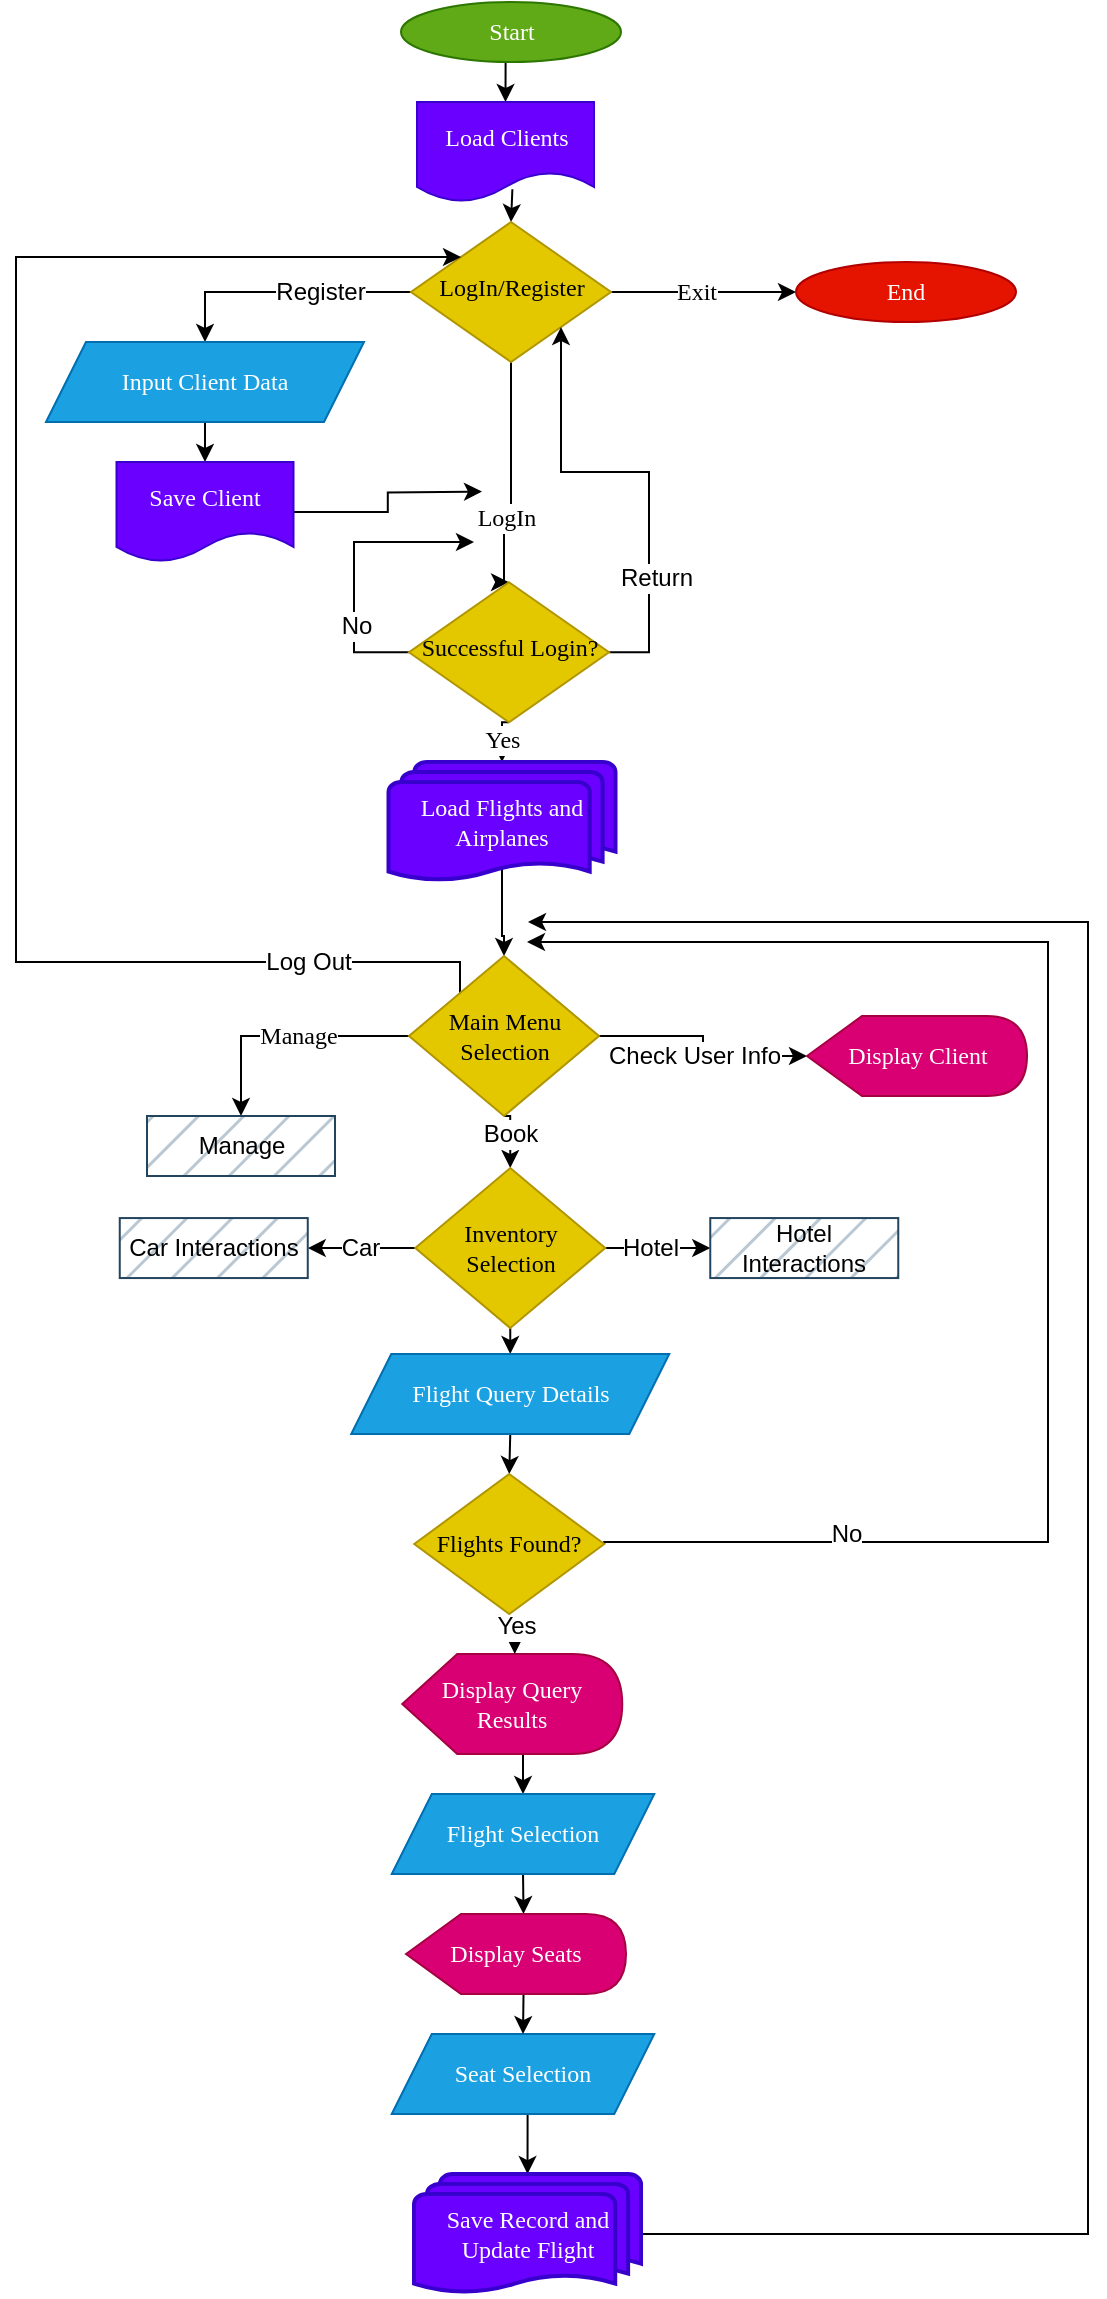 <mxfile version="20.8.23" type="github">
  <diagram id="C5RBs43oDa-KdzZeNtuy" name="Page-1">
    <mxGraphModel dx="1434" dy="687" grid="1" gridSize="10" guides="1" tooltips="1" connect="1" arrows="1" fold="1" page="1" pageScale="1" pageWidth="827" pageHeight="1169" math="0" shadow="0">
      <root>
        <mxCell id="WIyWlLk6GJQsqaUBKTNV-0" />
        <mxCell id="WIyWlLk6GJQsqaUBKTNV-1" parent="WIyWlLk6GJQsqaUBKTNV-0" />
        <mxCell id="hAIs70wJJehLwJ7YlZDq-42" style="edgeStyle=orthogonalEdgeStyle;rounded=0;orthogonalLoop=1;jettySize=auto;html=1;exitX=0;exitY=0.5;exitDx=0;exitDy=0;entryX=0.5;entryY=0;entryDx=0;entryDy=0;fontSize=12;fontFamily=Verdana;" edge="1" parent="WIyWlLk6GJQsqaUBKTNV-1" source="hAIs70wJJehLwJ7YlZDq-48" target="hAIs70wJJehLwJ7YlZDq-96">
          <mxGeometry relative="1" as="geometry">
            <mxPoint x="270" y="194" as="targetPoint" />
          </mxGeometry>
        </mxCell>
        <mxCell id="hAIs70wJJehLwJ7YlZDq-95" value="Register" style="edgeLabel;html=1;align=center;verticalAlign=middle;resizable=0;points=[];fontSize=12;" vertex="1" connectable="0" parent="hAIs70wJJehLwJ7YlZDq-42">
          <mxGeometry x="0.007" y="2" relative="1" as="geometry">
            <mxPoint x="19" y="-2" as="offset" />
          </mxGeometry>
        </mxCell>
        <mxCell id="hAIs70wJJehLwJ7YlZDq-44" style="edgeStyle=orthogonalEdgeStyle;rounded=0;orthogonalLoop=1;jettySize=auto;html=1;exitX=1;exitY=0.5;exitDx=0;exitDy=0;entryX=0;entryY=0.5;entryDx=0;entryDy=0;fontSize=12;fontFamily=Verdana;" edge="1" parent="WIyWlLk6GJQsqaUBKTNV-1" source="hAIs70wJJehLwJ7YlZDq-48" target="hAIs70wJJehLwJ7YlZDq-54">
          <mxGeometry relative="1" as="geometry">
            <Array as="points">
              <mxPoint x="500" y="159" />
              <mxPoint x="500" y="159" />
            </Array>
          </mxGeometry>
        </mxCell>
        <mxCell id="hAIs70wJJehLwJ7YlZDq-45" value="Exit" style="edgeLabel;html=1;align=center;verticalAlign=middle;resizable=0;points=[];fontSize=12;fontFamily=Verdana;" vertex="1" connectable="0" parent="hAIs70wJJehLwJ7YlZDq-44">
          <mxGeometry x="0.283" y="3" relative="1" as="geometry">
            <mxPoint x="-17" y="3" as="offset" />
          </mxGeometry>
        </mxCell>
        <mxCell id="hAIs70wJJehLwJ7YlZDq-46" style="edgeStyle=orthogonalEdgeStyle;rounded=0;orthogonalLoop=1;jettySize=auto;html=1;exitX=0.5;exitY=1;exitDx=0;exitDy=0;entryX=0.5;entryY=0;entryDx=0;entryDy=0;fontSize=12;fontFamily=Verdana;" edge="1" parent="WIyWlLk6GJQsqaUBKTNV-1" source="hAIs70wJJehLwJ7YlZDq-48" target="hAIs70wJJehLwJ7YlZDq-62">
          <mxGeometry relative="1" as="geometry">
            <Array as="points">
              <mxPoint x="388" y="274" />
              <mxPoint x="384" y="274" />
              <mxPoint x="384" y="304" />
            </Array>
          </mxGeometry>
        </mxCell>
        <mxCell id="hAIs70wJJehLwJ7YlZDq-47" value="LogIn" style="edgeLabel;html=1;align=center;verticalAlign=middle;resizable=0;points=[];fontSize=12;fontFamily=Verdana;" vertex="1" connectable="0" parent="hAIs70wJJehLwJ7YlZDq-46">
          <mxGeometry x="0.25" y="-4" relative="1" as="geometry">
            <mxPoint x="1" y="5" as="offset" />
          </mxGeometry>
        </mxCell>
        <mxCell id="hAIs70wJJehLwJ7YlZDq-90" style="edgeStyle=orthogonalEdgeStyle;rounded=0;orthogonalLoop=1;jettySize=auto;html=1;entryX=0.5;entryY=0;entryDx=0;entryDy=0;exitX=0.539;exitY=0.873;exitDx=0;exitDy=0;exitPerimeter=0;fontSize=12;" edge="1" parent="WIyWlLk6GJQsqaUBKTNV-1" source="hAIs70wJJehLwJ7YlZDq-86" target="hAIs70wJJehLwJ7YlZDq-48">
          <mxGeometry relative="1" as="geometry">
            <mxPoint x="480" y="154" as="sourcePoint" />
          </mxGeometry>
        </mxCell>
        <mxCell id="hAIs70wJJehLwJ7YlZDq-48" value="LogIn/Register" style="rhombus;whiteSpace=wrap;html=1;shadow=0;fontFamily=Verdana;fontSize=12;align=center;strokeWidth=1;spacing=6;spacingTop=-4;fillColor=#e3c800;fontColor=#000000;strokeColor=#B09500;" vertex="1" parent="WIyWlLk6GJQsqaUBKTNV-1">
          <mxGeometry x="337.5" y="124" width="100" height="70" as="geometry" />
        </mxCell>
        <mxCell id="hAIs70wJJehLwJ7YlZDq-87" style="edgeStyle=orthogonalEdgeStyle;rounded=0;orthogonalLoop=1;jettySize=auto;html=1;exitX=0.5;exitY=1;exitDx=0;exitDy=0;entryX=0.5;entryY=0;entryDx=0;entryDy=0;fontSize=12;" edge="1" parent="WIyWlLk6GJQsqaUBKTNV-1" source="hAIs70wJJehLwJ7YlZDq-53" target="hAIs70wJJehLwJ7YlZDq-86">
          <mxGeometry relative="1" as="geometry" />
        </mxCell>
        <mxCell id="hAIs70wJJehLwJ7YlZDq-53" value="Start" style="ellipse;whiteSpace=wrap;html=1;fontSize=12;fontFamily=Verdana;fillColor=#60a917;fontColor=#ffffff;strokeColor=#2D7600;" vertex="1" parent="WIyWlLk6GJQsqaUBKTNV-1">
          <mxGeometry x="332.5" y="14" width="110" height="30" as="geometry" />
        </mxCell>
        <mxCell id="hAIs70wJJehLwJ7YlZDq-54" value="End" style="ellipse;whiteSpace=wrap;html=1;fontSize=12;fontFamily=Verdana;fillColor=#e51400;fontColor=#ffffff;strokeColor=#B20000;" vertex="1" parent="WIyWlLk6GJQsqaUBKTNV-1">
          <mxGeometry x="530" y="144" width="110" height="30" as="geometry" />
        </mxCell>
        <mxCell id="hAIs70wJJehLwJ7YlZDq-59" style="edgeStyle=orthogonalEdgeStyle;rounded=0;orthogonalLoop=1;jettySize=auto;html=1;entryX=0.5;entryY=0;entryDx=0;entryDy=0;exitX=0.5;exitY=0.88;exitDx=0;exitDy=0;exitPerimeter=0;fontSize=12;fontFamily=Verdana;" edge="1" parent="WIyWlLk6GJQsqaUBKTNV-1" source="hAIs70wJJehLwJ7YlZDq-77" target="hAIs70wJJehLwJ7YlZDq-73">
          <mxGeometry relative="1" as="geometry">
            <mxPoint x="384" y="441" as="sourcePoint" />
            <Array as="points">
              <mxPoint x="384" y="481" />
              <mxPoint x="380" y="481" />
            </Array>
          </mxGeometry>
        </mxCell>
        <mxCell id="hAIs70wJJehLwJ7YlZDq-60" style="edgeStyle=orthogonalEdgeStyle;rounded=0;orthogonalLoop=1;jettySize=auto;html=1;exitX=0.5;exitY=1;exitDx=0;exitDy=0;entryX=0.5;entryY=0;entryDx=0;entryDy=0;entryPerimeter=0;fontSize=12;fontFamily=Verdana;" edge="1" parent="WIyWlLk6GJQsqaUBKTNV-1" source="hAIs70wJJehLwJ7YlZDq-62" target="hAIs70wJJehLwJ7YlZDq-77">
          <mxGeometry relative="1" as="geometry" />
        </mxCell>
        <mxCell id="hAIs70wJJehLwJ7YlZDq-61" value="Yes" style="edgeLabel;html=1;align=center;verticalAlign=middle;resizable=0;points=[];fontSize=12;fontFamily=Verdana;" vertex="1" connectable="0" parent="hAIs70wJJehLwJ7YlZDq-60">
          <mxGeometry x="0.306" y="2" relative="1" as="geometry">
            <mxPoint x="-2" y="-3" as="offset" />
          </mxGeometry>
        </mxCell>
        <mxCell id="hAIs70wJJehLwJ7YlZDq-91" style="edgeStyle=orthogonalEdgeStyle;rounded=0;orthogonalLoop=1;jettySize=auto;html=1;exitX=1;exitY=0.5;exitDx=0;exitDy=0;entryX=1;entryY=1;entryDx=0;entryDy=0;fontSize=12;" edge="1" parent="WIyWlLk6GJQsqaUBKTNV-1" source="hAIs70wJJehLwJ7YlZDq-62" target="hAIs70wJJehLwJ7YlZDq-48">
          <mxGeometry relative="1" as="geometry" />
        </mxCell>
        <mxCell id="hAIs70wJJehLwJ7YlZDq-92" value="Return" style="edgeLabel;html=1;align=center;verticalAlign=middle;resizable=0;points=[];fontSize=12;" vertex="1" connectable="0" parent="hAIs70wJJehLwJ7YlZDq-91">
          <mxGeometry x="-0.64" y="-3" relative="1" as="geometry">
            <mxPoint y="-16" as="offset" />
          </mxGeometry>
        </mxCell>
        <mxCell id="hAIs70wJJehLwJ7YlZDq-93" style="edgeStyle=orthogonalEdgeStyle;rounded=0;orthogonalLoop=1;jettySize=auto;html=1;exitX=0;exitY=0.5;exitDx=0;exitDy=0;fontSize=12;" edge="1" parent="WIyWlLk6GJQsqaUBKTNV-1" source="hAIs70wJJehLwJ7YlZDq-62">
          <mxGeometry relative="1" as="geometry">
            <mxPoint x="369" y="284" as="targetPoint" />
            <Array as="points">
              <mxPoint x="309" y="339.11" />
              <mxPoint x="309" y="284.11" />
            </Array>
          </mxGeometry>
        </mxCell>
        <mxCell id="hAIs70wJJehLwJ7YlZDq-94" value="No" style="edgeLabel;html=1;align=center;verticalAlign=middle;resizable=0;points=[];fontSize=12;" vertex="1" connectable="0" parent="hAIs70wJJehLwJ7YlZDq-93">
          <mxGeometry x="-0.422" y="-1" relative="1" as="geometry">
            <mxPoint as="offset" />
          </mxGeometry>
        </mxCell>
        <mxCell id="hAIs70wJJehLwJ7YlZDq-62" value="Successful Login?" style="rhombus;whiteSpace=wrap;html=1;shadow=0;fontFamily=Verdana;fontSize=12;align=center;strokeWidth=1;spacing=6;spacingTop=-4;fillColor=#e3c800;fontColor=#000000;strokeColor=#B09500;" vertex="1" parent="WIyWlLk6GJQsqaUBKTNV-1">
          <mxGeometry x="336.5" y="304.11" width="100" height="70" as="geometry" />
        </mxCell>
        <mxCell id="hAIs70wJJehLwJ7YlZDq-65" style="edgeStyle=orthogonalEdgeStyle;rounded=0;orthogonalLoop=1;jettySize=auto;html=1;exitX=1;exitY=0.5;exitDx=0;exitDy=0;entryX=0;entryY=0.5;entryDx=0;entryDy=0;entryPerimeter=0;fontSize=12;fontFamily=Verdana;" edge="1" parent="WIyWlLk6GJQsqaUBKTNV-1" source="hAIs70wJJehLwJ7YlZDq-73" target="hAIs70wJJehLwJ7YlZDq-76">
          <mxGeometry relative="1" as="geometry" />
        </mxCell>
        <mxCell id="hAIs70wJJehLwJ7YlZDq-101" value="Check User Info" style="edgeLabel;html=1;align=center;verticalAlign=middle;resizable=0;points=[];fontSize=12;" vertex="1" connectable="0" parent="hAIs70wJJehLwJ7YlZDq-65">
          <mxGeometry x="0.272" y="3" relative="1" as="geometry">
            <mxPoint x="-15" y="3" as="offset" />
          </mxGeometry>
        </mxCell>
        <mxCell id="hAIs70wJJehLwJ7YlZDq-67" style="edgeStyle=orthogonalEdgeStyle;rounded=0;orthogonalLoop=1;jettySize=auto;html=1;exitX=0;exitY=0.5;exitDx=0;exitDy=0;entryX=0.5;entryY=0;entryDx=0;entryDy=0;fontSize=12;fontFamily=Verdana;" edge="1" parent="WIyWlLk6GJQsqaUBKTNV-1" source="hAIs70wJJehLwJ7YlZDq-73" target="hAIs70wJJehLwJ7YlZDq-102">
          <mxGeometry relative="1" as="geometry">
            <mxPoint x="254.5" y="591" as="targetPoint" />
          </mxGeometry>
        </mxCell>
        <mxCell id="hAIs70wJJehLwJ7YlZDq-68" value="Manage" style="edgeLabel;html=1;align=center;verticalAlign=middle;resizable=0;points=[];fontSize=12;fontFamily=Verdana;" vertex="1" connectable="0" parent="hAIs70wJJehLwJ7YlZDq-67">
          <mxGeometry x="0.207" y="1" relative="1" as="geometry">
            <mxPoint x="19" y="-1" as="offset" />
          </mxGeometry>
        </mxCell>
        <mxCell id="hAIs70wJJehLwJ7YlZDq-69" style="edgeStyle=orthogonalEdgeStyle;rounded=0;orthogonalLoop=1;jettySize=auto;html=1;exitX=0.5;exitY=1;exitDx=0;exitDy=0;entryX=0.5;entryY=0;entryDx=0;entryDy=0;fontSize=12;fontFamily=Verdana;" edge="1" parent="WIyWlLk6GJQsqaUBKTNV-1" source="hAIs70wJJehLwJ7YlZDq-73" target="hAIs70wJJehLwJ7YlZDq-106">
          <mxGeometry relative="1" as="geometry">
            <mxPoint x="385.5" y="641" as="targetPoint" />
          </mxGeometry>
        </mxCell>
        <mxCell id="hAIs70wJJehLwJ7YlZDq-104" value="Book" style="edgeLabel;html=1;align=center;verticalAlign=middle;resizable=0;points=[];fontSize=12;" vertex="1" connectable="0" parent="hAIs70wJJehLwJ7YlZDq-69">
          <mxGeometry x="-0.226" y="5" relative="1" as="geometry">
            <mxPoint x="-5" as="offset" />
          </mxGeometry>
        </mxCell>
        <mxCell id="hAIs70wJJehLwJ7YlZDq-140" style="edgeStyle=orthogonalEdgeStyle;rounded=0;orthogonalLoop=1;jettySize=auto;html=1;exitX=0;exitY=0;exitDx=0;exitDy=0;fontSize=12;entryX=0;entryY=0;entryDx=0;entryDy=0;" edge="1" parent="WIyWlLk6GJQsqaUBKTNV-1" source="hAIs70wJJehLwJ7YlZDq-73" target="hAIs70wJJehLwJ7YlZDq-48">
          <mxGeometry relative="1" as="geometry">
            <mxPoint x="150" y="144" as="targetPoint" />
            <Array as="points">
              <mxPoint x="362" y="494" />
              <mxPoint x="140" y="494" />
              <mxPoint x="140" y="142" />
            </Array>
          </mxGeometry>
        </mxCell>
        <mxCell id="hAIs70wJJehLwJ7YlZDq-143" value="Log Out" style="edgeLabel;html=1;align=center;verticalAlign=middle;resizable=0;points=[];fontSize=12;" vertex="1" connectable="0" parent="hAIs70wJJehLwJ7YlZDq-140">
          <mxGeometry x="-0.767" relative="1" as="geometry">
            <mxPoint as="offset" />
          </mxGeometry>
        </mxCell>
        <mxCell id="hAIs70wJJehLwJ7YlZDq-73" value="Main Menu Selection" style="rhombus;whiteSpace=wrap;html=1;fillStyle=auto;fontSize=12;fontFamily=Verdana;fillColor=#e3c800;fontColor=#000000;strokeColor=#B09500;" vertex="1" parent="WIyWlLk6GJQsqaUBKTNV-1">
          <mxGeometry x="336.5" y="491" width="95" height="80" as="geometry" />
        </mxCell>
        <mxCell id="hAIs70wJJehLwJ7YlZDq-76" value="Display Client" style="shape=display;whiteSpace=wrap;html=1;fontSize=12;fontFamily=Verdana;fillColor=#d80073;fontColor=#ffffff;strokeColor=#A50040;" vertex="1" parent="WIyWlLk6GJQsqaUBKTNV-1">
          <mxGeometry x="535.5" y="521" width="110" height="40" as="geometry" />
        </mxCell>
        <mxCell id="hAIs70wJJehLwJ7YlZDq-77" value="Load Flights and Airplanes" style="strokeWidth=2;html=1;shape=mxgraph.flowchart.multi-document;whiteSpace=wrap;fontSize=12;fontFamily=Verdana;fillStyle=auto;fillColor=#6a00ff;fontColor=#ffffff;strokeColor=#3700CC;" vertex="1" parent="WIyWlLk6GJQsqaUBKTNV-1">
          <mxGeometry x="326.25" y="394" width="113.5" height="60" as="geometry" />
        </mxCell>
        <mxCell id="hAIs70wJJehLwJ7YlZDq-86" value="Load Clients" style="shape=document;whiteSpace=wrap;html=1;boundedLbl=1;fillStyle=auto;fontSize=12;fontFamily=Verdana;fillColor=#6a00ff;fontColor=#ffffff;strokeColor=#3700CC;" vertex="1" parent="WIyWlLk6GJQsqaUBKTNV-1">
          <mxGeometry x="340.5" y="64" width="88.5" height="50" as="geometry" />
        </mxCell>
        <mxCell id="hAIs70wJJehLwJ7YlZDq-99" style="edgeStyle=orthogonalEdgeStyle;rounded=0;orthogonalLoop=1;jettySize=auto;html=1;exitX=0.5;exitY=1;exitDx=0;exitDy=0;entryX=0.5;entryY=0;entryDx=0;entryDy=0;fontSize=12;" edge="1" parent="WIyWlLk6GJQsqaUBKTNV-1" source="hAIs70wJJehLwJ7YlZDq-96" target="hAIs70wJJehLwJ7YlZDq-98">
          <mxGeometry relative="1" as="geometry" />
        </mxCell>
        <mxCell id="hAIs70wJJehLwJ7YlZDq-96" value="Input Client Data" style="shape=parallelogram;perimeter=parallelogramPerimeter;whiteSpace=wrap;html=1;fixedSize=1;fillStyle=auto;fontSize=12;fontFamily=Verdana;fillColor=#1ba1e2;fontColor=#ffffff;strokeColor=#006EAF;" vertex="1" parent="WIyWlLk6GJQsqaUBKTNV-1">
          <mxGeometry x="155" y="184" width="159" height="40" as="geometry" />
        </mxCell>
        <mxCell id="hAIs70wJJehLwJ7YlZDq-100" style="edgeStyle=orthogonalEdgeStyle;rounded=0;orthogonalLoop=1;jettySize=auto;html=1;exitX=1;exitY=0.5;exitDx=0;exitDy=0;fontSize=12;" edge="1" parent="WIyWlLk6GJQsqaUBKTNV-1" source="hAIs70wJJehLwJ7YlZDq-98">
          <mxGeometry relative="1" as="geometry">
            <mxPoint x="373" y="258.778" as="targetPoint" />
          </mxGeometry>
        </mxCell>
        <mxCell id="hAIs70wJJehLwJ7YlZDq-98" value="Save Client" style="shape=document;whiteSpace=wrap;html=1;boundedLbl=1;fillStyle=auto;fontSize=12;fontFamily=Verdana;fillColor=#6a00ff;fontColor=#ffffff;strokeColor=#3700CC;" vertex="1" parent="WIyWlLk6GJQsqaUBKTNV-1">
          <mxGeometry x="190.25" y="244" width="88.5" height="50" as="geometry" />
        </mxCell>
        <mxCell id="hAIs70wJJehLwJ7YlZDq-102" value="Manage" style="rounded=0;whiteSpace=wrap;html=1;fillColor=#bac8d3;strokeColor=#23445d;fillStyle=hatch;fontSize=12;" vertex="1" parent="WIyWlLk6GJQsqaUBKTNV-1">
          <mxGeometry x="205.5" y="571" width="94" height="30" as="geometry" />
        </mxCell>
        <mxCell id="hAIs70wJJehLwJ7YlZDq-109" style="edgeStyle=orthogonalEdgeStyle;rounded=0;orthogonalLoop=1;jettySize=auto;html=1;exitX=1;exitY=0.5;exitDx=0;exitDy=0;entryX=0;entryY=0.5;entryDx=0;entryDy=0;fontSize=12;" edge="1" parent="WIyWlLk6GJQsqaUBKTNV-1" source="hAIs70wJJehLwJ7YlZDq-106" target="hAIs70wJJehLwJ7YlZDq-108">
          <mxGeometry relative="1" as="geometry" />
        </mxCell>
        <mxCell id="hAIs70wJJehLwJ7YlZDq-114" value="Hotel" style="edgeLabel;html=1;align=center;verticalAlign=middle;resizable=0;points=[];fontSize=12;" vertex="1" connectable="0" parent="hAIs70wJJehLwJ7YlZDq-109">
          <mxGeometry x="0.29" y="-2" relative="1" as="geometry">
            <mxPoint x="-12" y="-2" as="offset" />
          </mxGeometry>
        </mxCell>
        <mxCell id="hAIs70wJJehLwJ7YlZDq-110" style="edgeStyle=orthogonalEdgeStyle;rounded=0;orthogonalLoop=1;jettySize=auto;html=1;exitX=0;exitY=0.5;exitDx=0;exitDy=0;entryX=1;entryY=0.5;entryDx=0;entryDy=0;fontSize=12;" edge="1" parent="WIyWlLk6GJQsqaUBKTNV-1" source="hAIs70wJJehLwJ7YlZDq-106" target="hAIs70wJJehLwJ7YlZDq-107">
          <mxGeometry relative="1" as="geometry" />
        </mxCell>
        <mxCell id="hAIs70wJJehLwJ7YlZDq-113" value="Car" style="edgeLabel;html=1;align=center;verticalAlign=middle;resizable=0;points=[];fontSize=12;" vertex="1" connectable="0" parent="hAIs70wJJehLwJ7YlZDq-110">
          <mxGeometry x="0.307" y="4" relative="1" as="geometry">
            <mxPoint x="7" y="-4" as="offset" />
          </mxGeometry>
        </mxCell>
        <mxCell id="hAIs70wJJehLwJ7YlZDq-117" style="edgeStyle=orthogonalEdgeStyle;rounded=0;orthogonalLoop=1;jettySize=auto;html=1;exitX=0.5;exitY=1;exitDx=0;exitDy=0;entryX=0.5;entryY=0;entryDx=0;entryDy=0;fontSize=12;" edge="1" parent="WIyWlLk6GJQsqaUBKTNV-1" source="hAIs70wJJehLwJ7YlZDq-106" target="hAIs70wJJehLwJ7YlZDq-115">
          <mxGeometry relative="1" as="geometry" />
        </mxCell>
        <mxCell id="hAIs70wJJehLwJ7YlZDq-106" value="Inventory Selection" style="rhombus;whiteSpace=wrap;html=1;fillStyle=auto;fontSize=12;fontFamily=Verdana;fillColor=#e3c800;fontColor=#000000;strokeColor=#B09500;" vertex="1" parent="WIyWlLk6GJQsqaUBKTNV-1">
          <mxGeometry x="339.63" y="597.03" width="95" height="80" as="geometry" />
        </mxCell>
        <mxCell id="hAIs70wJJehLwJ7YlZDq-107" value="Car Interactions" style="rounded=0;whiteSpace=wrap;html=1;fillColor=#bac8d3;strokeColor=#23445d;fillStyle=hatch;fontSize=12;" vertex="1" parent="WIyWlLk6GJQsqaUBKTNV-1">
          <mxGeometry x="191.88" y="622.03" width="94" height="30" as="geometry" />
        </mxCell>
        <mxCell id="hAIs70wJJehLwJ7YlZDq-108" value="Hotel Interactions" style="rounded=0;whiteSpace=wrap;html=1;fillColor=#bac8d3;strokeColor=#23445d;fillStyle=hatch;fontSize=12;" vertex="1" parent="WIyWlLk6GJQsqaUBKTNV-1">
          <mxGeometry x="487.13" y="622.03" width="94" height="30" as="geometry" />
        </mxCell>
        <mxCell id="hAIs70wJJehLwJ7YlZDq-130" style="edgeStyle=orthogonalEdgeStyle;rounded=0;orthogonalLoop=1;jettySize=auto;html=1;exitX=0.5;exitY=1;exitDx=0;exitDy=0;entryX=0.5;entryY=0;entryDx=0;entryDy=0;fontSize=12;" edge="1" parent="WIyWlLk6GJQsqaUBKTNV-1" source="hAIs70wJJehLwJ7YlZDq-115" target="hAIs70wJJehLwJ7YlZDq-129">
          <mxGeometry relative="1" as="geometry" />
        </mxCell>
        <mxCell id="hAIs70wJJehLwJ7YlZDq-115" value="Flight Query Details" style="shape=parallelogram;perimeter=parallelogramPerimeter;whiteSpace=wrap;html=1;fixedSize=1;fillStyle=auto;fontSize=12;fontFamily=Verdana;fillColor=#1ba1e2;fontColor=#ffffff;strokeColor=#006EAF;" vertex="1" parent="WIyWlLk6GJQsqaUBKTNV-1">
          <mxGeometry x="307.63" y="690.03" width="159" height="40" as="geometry" />
        </mxCell>
        <mxCell id="hAIs70wJJehLwJ7YlZDq-121" style="edgeStyle=orthogonalEdgeStyle;rounded=0;orthogonalLoop=1;jettySize=auto;html=1;exitX=0;exitY=0;exitDx=56.25;exitDy=50;exitPerimeter=0;entryX=0.5;entryY=0;entryDx=0;entryDy=0;fontSize=12;" edge="1" parent="WIyWlLk6GJQsqaUBKTNV-1" source="hAIs70wJJehLwJ7YlZDq-118" target="hAIs70wJJehLwJ7YlZDq-120">
          <mxGeometry relative="1" as="geometry" />
        </mxCell>
        <mxCell id="hAIs70wJJehLwJ7YlZDq-118" value="Display Query Results" style="shape=display;whiteSpace=wrap;html=1;fontSize=12;fontFamily=Verdana;fillColor=#d80073;fontColor=#ffffff;strokeColor=#A50040;" vertex="1" parent="WIyWlLk6GJQsqaUBKTNV-1">
          <mxGeometry x="333.13" y="840.03" width="110" height="50" as="geometry" />
        </mxCell>
        <mxCell id="hAIs70wJJehLwJ7YlZDq-124" style="edgeStyle=orthogonalEdgeStyle;rounded=0;orthogonalLoop=1;jettySize=auto;html=1;exitX=0.5;exitY=1;exitDx=0;exitDy=0;entryX=0;entryY=0;entryDx=58.75;entryDy=0;entryPerimeter=0;fontSize=12;" edge="1" parent="WIyWlLk6GJQsqaUBKTNV-1" source="hAIs70wJJehLwJ7YlZDq-120" target="hAIs70wJJehLwJ7YlZDq-123">
          <mxGeometry relative="1" as="geometry" />
        </mxCell>
        <mxCell id="hAIs70wJJehLwJ7YlZDq-120" value="Flight Selection" style="shape=parallelogram;perimeter=parallelogramPerimeter;whiteSpace=wrap;html=1;fixedSize=1;fillStyle=auto;fontSize=12;fontFamily=Verdana;fillColor=#1ba1e2;fontColor=#ffffff;strokeColor=#006EAF;" vertex="1" parent="WIyWlLk6GJQsqaUBKTNV-1">
          <mxGeometry x="327.89" y="910.03" width="131.25" height="40" as="geometry" />
        </mxCell>
        <mxCell id="hAIs70wJJehLwJ7YlZDq-138" style="edgeStyle=orthogonalEdgeStyle;rounded=0;orthogonalLoop=1;jettySize=auto;html=1;exitX=0.5;exitY=1;exitDx=0;exitDy=0;entryX=0.5;entryY=0;entryDx=0;entryDy=0;entryPerimeter=0;fontSize=12;" edge="1" parent="WIyWlLk6GJQsqaUBKTNV-1" source="hAIs70wJJehLwJ7YlZDq-122" target="hAIs70wJJehLwJ7YlZDq-136">
          <mxGeometry relative="1" as="geometry" />
        </mxCell>
        <mxCell id="hAIs70wJJehLwJ7YlZDq-122" value="Seat Selection" style="shape=parallelogram;perimeter=parallelogramPerimeter;whiteSpace=wrap;html=1;fixedSize=1;fillStyle=auto;fontSize=12;fontFamily=Verdana;fillColor=#1ba1e2;fontColor=#ffffff;strokeColor=#006EAF;" vertex="1" parent="WIyWlLk6GJQsqaUBKTNV-1">
          <mxGeometry x="327.88" y="1030.03" width="131.25" height="40" as="geometry" />
        </mxCell>
        <mxCell id="hAIs70wJJehLwJ7YlZDq-125" style="edgeStyle=orthogonalEdgeStyle;rounded=0;orthogonalLoop=1;jettySize=auto;html=1;exitX=0;exitY=0;exitDx=58.75;exitDy=40;exitPerimeter=0;entryX=0.5;entryY=0;entryDx=0;entryDy=0;fontSize=12;" edge="1" parent="WIyWlLk6GJQsqaUBKTNV-1" source="hAIs70wJJehLwJ7YlZDq-123" target="hAIs70wJJehLwJ7YlZDq-122">
          <mxGeometry relative="1" as="geometry" />
        </mxCell>
        <mxCell id="hAIs70wJJehLwJ7YlZDq-123" value="Display Seats" style="shape=display;whiteSpace=wrap;html=1;fontSize=12;fontFamily=Verdana;fillColor=#d80073;fontColor=#ffffff;strokeColor=#A50040;" vertex="1" parent="WIyWlLk6GJQsqaUBKTNV-1">
          <mxGeometry x="335.01" y="970.03" width="110" height="40" as="geometry" />
        </mxCell>
        <mxCell id="hAIs70wJJehLwJ7YlZDq-131" style="edgeStyle=orthogonalEdgeStyle;rounded=0;orthogonalLoop=1;jettySize=auto;html=1;exitX=1;exitY=0.5;exitDx=0;exitDy=0;fontSize=12;" edge="1" parent="WIyWlLk6GJQsqaUBKTNV-1" source="hAIs70wJJehLwJ7YlZDq-129">
          <mxGeometry relative="1" as="geometry">
            <mxPoint x="395.5" y="484" as="targetPoint" />
            <Array as="points">
              <mxPoint x="434" y="784" />
              <mxPoint x="656" y="784" />
              <mxPoint x="656" y="484" />
            </Array>
          </mxGeometry>
        </mxCell>
        <mxCell id="hAIs70wJJehLwJ7YlZDq-132" value="No" style="edgeLabel;html=1;align=center;verticalAlign=middle;resizable=0;points=[];fontSize=12;" vertex="1" connectable="0" parent="hAIs70wJJehLwJ7YlZDq-131">
          <mxGeometry x="-0.689" y="4" relative="1" as="geometry">
            <mxPoint as="offset" />
          </mxGeometry>
        </mxCell>
        <mxCell id="hAIs70wJJehLwJ7YlZDq-133" style="edgeStyle=orthogonalEdgeStyle;rounded=0;orthogonalLoop=1;jettySize=auto;html=1;exitX=0.5;exitY=1;exitDx=0;exitDy=0;entryX=0;entryY=0;entryDx=56.25;entryDy=0;entryPerimeter=0;fontSize=12;" edge="1" parent="WIyWlLk6GJQsqaUBKTNV-1" source="hAIs70wJJehLwJ7YlZDq-129" target="hAIs70wJJehLwJ7YlZDq-118">
          <mxGeometry relative="1" as="geometry" />
        </mxCell>
        <mxCell id="hAIs70wJJehLwJ7YlZDq-134" value="Yes" style="edgeLabel;html=1;align=center;verticalAlign=middle;resizable=0;points=[];fontSize=12;" vertex="1" connectable="0" parent="hAIs70wJJehLwJ7YlZDq-133">
          <mxGeometry x="-0.255" relative="1" as="geometry">
            <mxPoint as="offset" />
          </mxGeometry>
        </mxCell>
        <mxCell id="hAIs70wJJehLwJ7YlZDq-129" value="Flights Found?" style="rhombus;whiteSpace=wrap;html=1;fillStyle=auto;fontSize=12;fontFamily=Verdana;fillColor=#e3c800;fontColor=#000000;strokeColor=#B09500;" vertex="1" parent="WIyWlLk6GJQsqaUBKTNV-1">
          <mxGeometry x="339.13" y="750.03" width="95" height="70" as="geometry" />
        </mxCell>
        <mxCell id="hAIs70wJJehLwJ7YlZDq-139" style="edgeStyle=orthogonalEdgeStyle;rounded=0;orthogonalLoop=1;jettySize=auto;html=1;exitX=1;exitY=0.5;exitDx=0;exitDy=0;exitPerimeter=0;fontSize=12;" edge="1" parent="WIyWlLk6GJQsqaUBKTNV-1" source="hAIs70wJJehLwJ7YlZDq-136">
          <mxGeometry relative="1" as="geometry">
            <mxPoint x="396" y="474" as="targetPoint" />
            <Array as="points">
              <mxPoint x="676" y="1130" />
              <mxPoint x="676" y="474" />
            </Array>
          </mxGeometry>
        </mxCell>
        <mxCell id="hAIs70wJJehLwJ7YlZDq-136" value="Save Record and Update Flight" style="strokeWidth=2;html=1;shape=mxgraph.flowchart.multi-document;whiteSpace=wrap;fontSize=12;fontFamily=Verdana;fillStyle=auto;fillColor=#6a00ff;fontColor=#ffffff;strokeColor=#3700CC;" vertex="1" parent="WIyWlLk6GJQsqaUBKTNV-1">
          <mxGeometry x="339.01" y="1100.03" width="113.5" height="60" as="geometry" />
        </mxCell>
      </root>
    </mxGraphModel>
  </diagram>
</mxfile>
